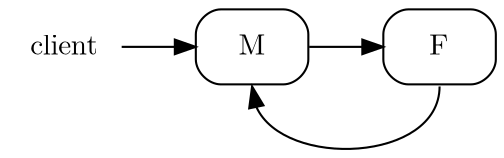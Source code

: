 digraph MutualRecursion {
	rankdir=LR
	margin=0
	c[fontname=LMRoman10,label=client,shape=plaintext]
	a[fontname=LMRoman10,label=M,shape=Mrecord]
	b[fontname=LMRoman10,label=F,shape=Mrecord]
	c->a
	a->b
	b->a[tailport=s,headport=s]
}

